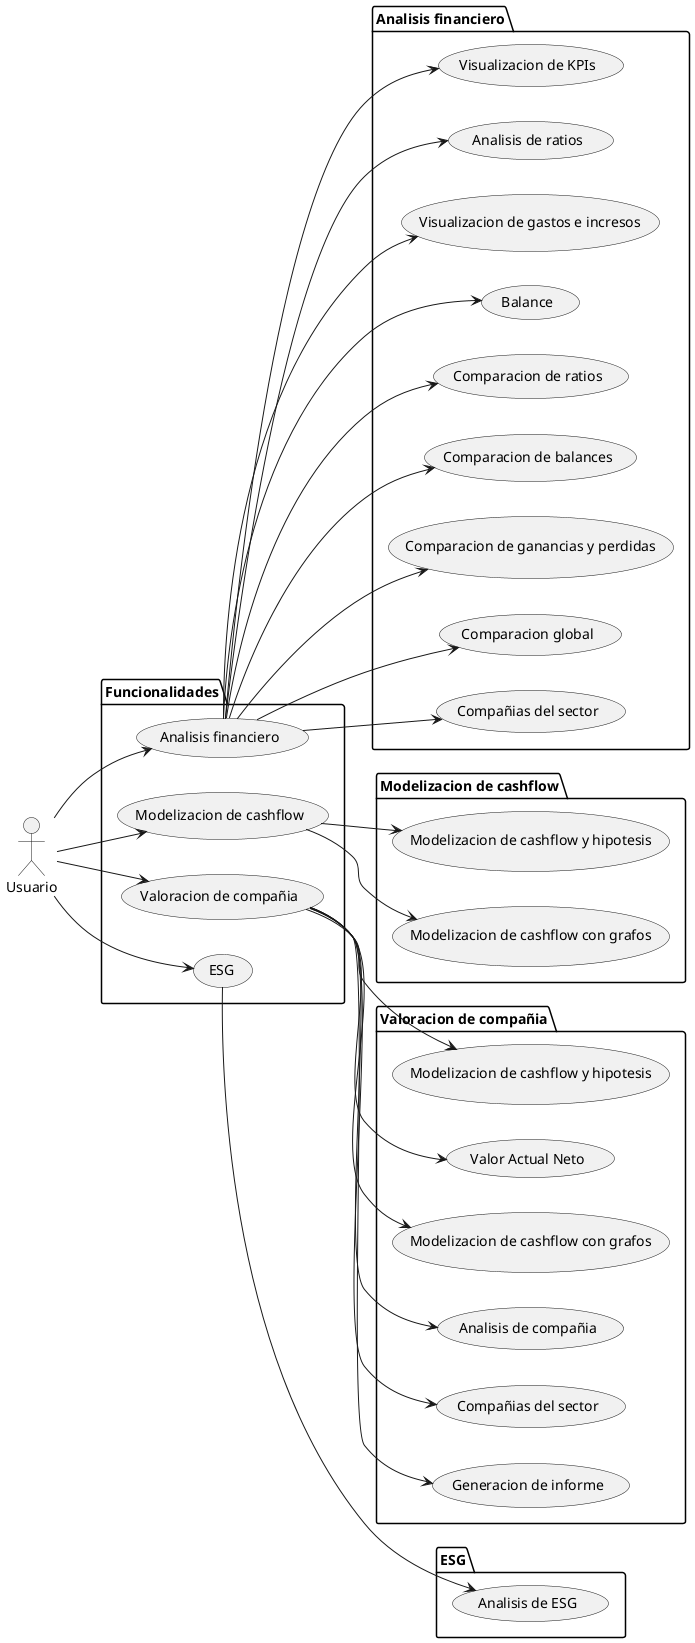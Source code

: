 @startuml ""
left to right direction
actor Usuario as u
package "Funcionalidades" {
  usecase "Analisis financiero" as UC1
  usecase "Modelizacion de cashflow" as UC2
  usecase "Valoracion de compañia" as UC3
  usecase "ESG" as UC4
}

package "Analisis financiero" {
    usecase "Visualizacion de KPIs" as UC1.1
    usecase "Analisis de ratios" as UC1.2
    usecase "Visualizacion de gastos e incresos" as UC1.3
    usecase "Balance" as UC1.4
    usecase "Comparacion de ratios" as UC1.5
    usecase "Comparacion de balances" as UC1.6
    usecase "Comparacion de ganancias y perdidas" as UC1.7
    usecase "Comparacion global" as UC1.8
    usecase "Compañias del sector" as UC1.9
}

package "Modelizacion de cashflow" {
    usecase "Modelizacion de cashflow y hipotesis" as UC2.1
    usecase "Modelizacion de cashflow con grafos" as UC2.2
}

package "Valoracion de compañia" {
    usecase "Modelizacion de cashflow y hipotesis" as UC3.1
    usecase "Valor Actual Neto" as UC3.2
    usecase "Modelizacion de cashflow con grafos" as UC3.3
    usecase "Analisis de compañia" as UC3.4
    usecase "Compañias del sector" as UC3.5
    usecase "Generacion de informe" as UC3.6
}

package "ESG" {
    usecase "Analisis de ESG" as UC4.1
}
u --> UC1
UC1 --> UC1.1
UC1 --> UC1.2
UC1 --> UC1.3
UC1 --> UC1.4
UC1 --> UC1.5
UC1 --> UC1.6
UC1 --> UC1.7
UC1 --> UC1.8
UC1 --> UC1.9
u --> UC2
UC2 --> UC2.1
UC2 --> UC2.2
u --> UC3
UC3 --> UC3.1
UC3 --> UC3.2
UC3 --> UC3.3
UC3 --> UC3.4
UC3 --> UC3.5
UC3 --> UC3.6
u --> UC4
UC4 --> UC4.1

@enduml